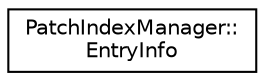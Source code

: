 digraph "Graphical Class Hierarchy"
{
  edge [fontname="Helvetica",fontsize="10",labelfontname="Helvetica",labelfontsize="10"];
  node [fontname="Helvetica",fontsize="10",shape=record];
  rankdir="LR";
  Node1 [label="PatchIndexManager::\lEntryInfo",height=0.2,width=0.4,color="black", fillcolor="white", style="filled",URL="$structRNReplicaNet_1_1RNLobby_1_1PatchIndexManager_1_1EntryInfo.html"];
}
